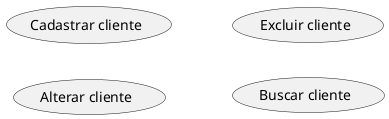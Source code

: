 @startuml

left to right direction

(Cadastrar cliente) as cc
(Alterar cliente) as ac
(Excluir cliente) as ec
(Buscar cliente) as bc

@enduml